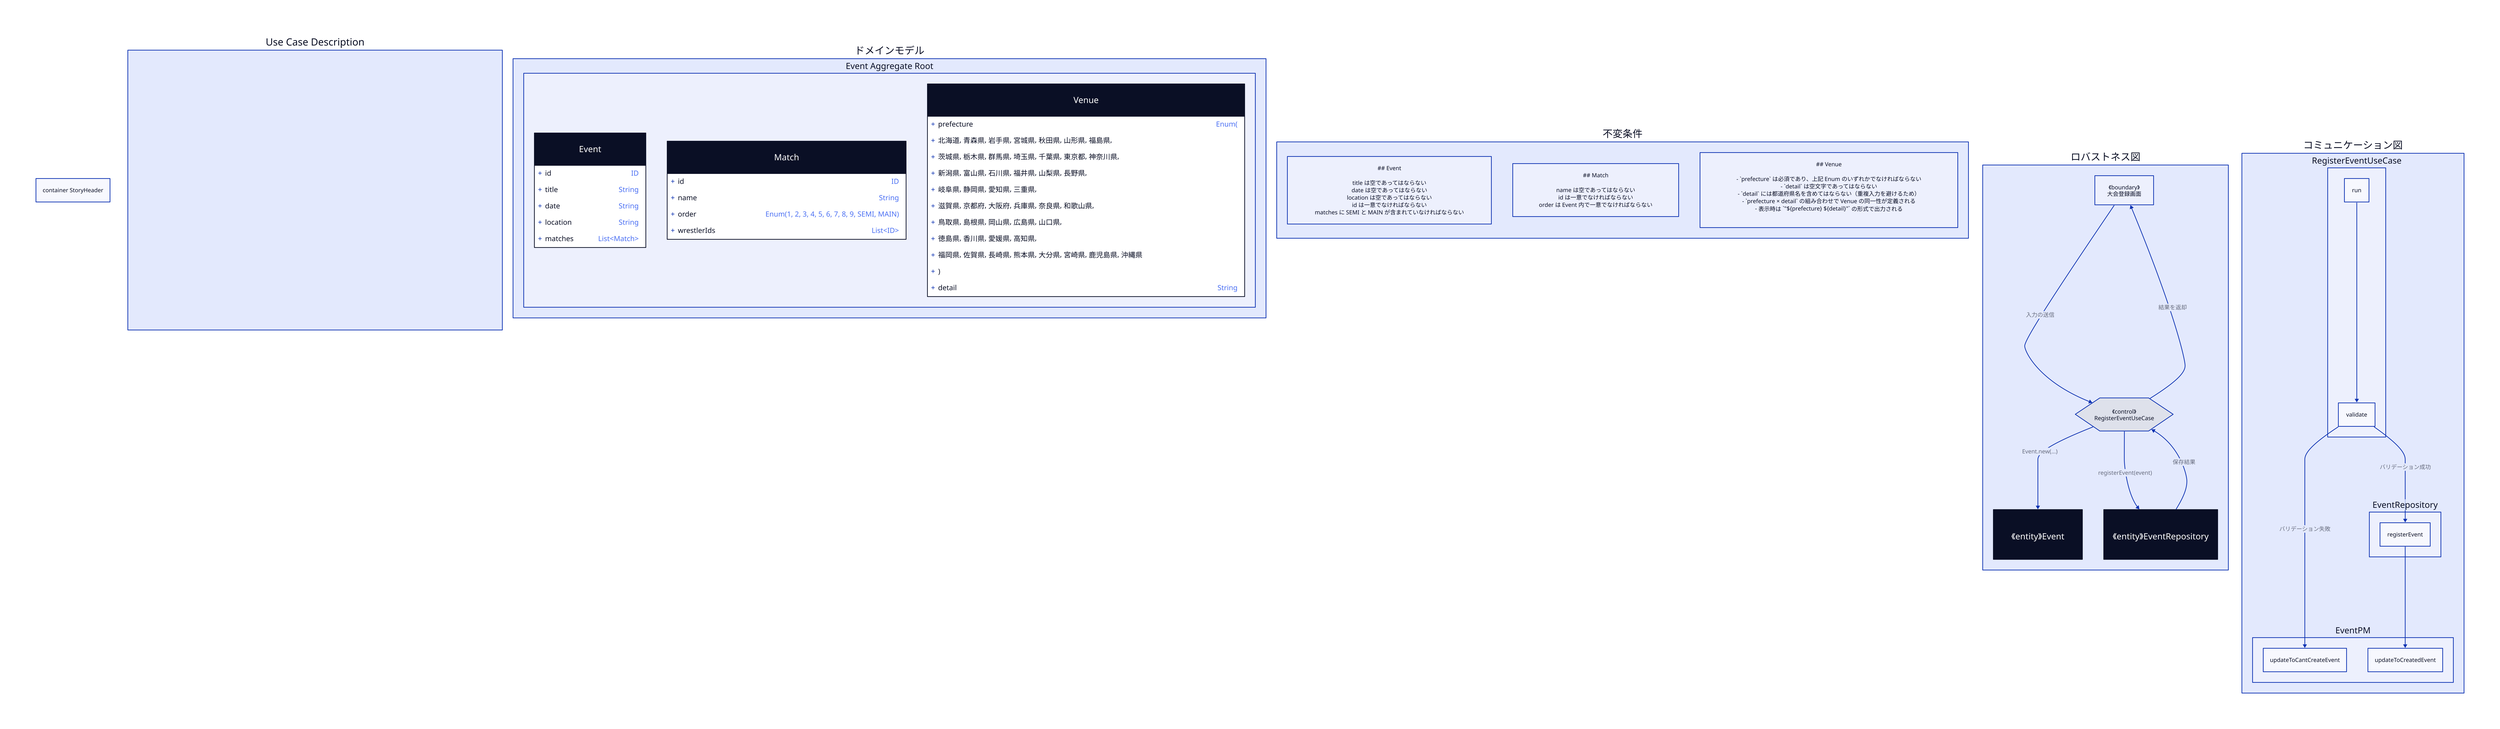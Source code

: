 direction: right

container StoryHeader: {
  desc: |md
    ## 🎯 Purpose
    認証済みの運営スタッフとして、  
    大会タイトル・日付・会場・試合カードを登録できるようにしたい。  
    そうすることで、後続の「投稿準備」や「リマインダー通知」で参照できる  
    大会データの土台を整え、日々の発信作業を効率化できる。

    **価値**
    - 大会・試合情報が構造化されて保存されることで、後工程の自動補完や通知が可能になる。  
    - 投稿時に必要なデータを整理済みの状態から利用でき、人的ミスを減らせる。

    **完了条件**
    - ユーザーが大会登録画面からフォームを入力し、「登録完了」のメッセージが表示されること  
    - 登録データ（Event / Match / Venue）が永続化され、一覧または確認画面で再取得できること  
    - バリデーションエラー時にユーザーへ原因が明示されること  
    - Server Action → UseCase → Domain → PM の一方向フローで処理が通ること  
    - E2Eテストで「登録→完了表示」までのシナリオが自動化されていること  
    - 生成AIとのコード生成・再生成ループが機能し、SRDをもとに再構築できること  
    - Vercel + Supabase 上でこの一連の流れがデプロイ実行可能であること  

    **補足（Phase 0 の位置づけ）**
    本ストーリーは Phase 0 に属し、アプリケーションの最初の機能である。  
    単一の大会登録ユースケースを通じて、**アーキテクチャ・インフラ・生成AI連携・テスト基盤** の動作確認を行う。
  |
}

container ユースケース記述: {
  label: "Use Case Description"
  UC001: |md
    ## UC-001: 大会を登録する
    **アクター:** 運営スタッフ  

    **メインフロー**
    1. スタッフは「大会登録画面」を開く。  
    2. 「大会情報入力」セクションで、タイトル・開催日・会場（都道府県＋会場名）を入力する。  
    3. 「試合一覧入力」セクションで、試合名と試合順を追加していく。  
       - 各試合は1行単位で入力し、順番をEnum（1〜9・SEMI・MAIN）から選択する。  
    4. 入力内容を確認し、「登録」ボタンを押す。  
    5. システムが入力を検証し、エラーがなければ大会と試合が保存される。  
    6. 保存成功時には「大会登録が完了しました」とメッセージが表示される。

    **例外フロー**
    - 必須項目（タイトル・日付・会場・試合名）が空の場合 → 該当フィールド下にエラーメッセージを表示する。  
    - 試合順が重複している場合 → 「試合順が重複しています」とエラーを表示する。  
    - 同じタイトル＋開催日の大会が既に存在する場合 → 「同じ大会が既に登録されています」と警告を表示する。  

    **事後条件**
    - 登録した大会情報と試合一覧が保存され、一覧または確認画面で再表示できる。  
    - エラー発生時は入力内容を保持したまま修正して再送信できる。

    **補足（開発メモ）**
    - このユースケースではまだログイン機能を実装しない。  
      すべての操作はログイン不要で行える。  
    - フェーズ1以降で認証と権限を導入予定。  
    - 本フェーズの目的は、**アプリ構造の貫通と基本動作の確認**である。
  |
}

container ドメインモデル: {
  label: "ドメインモデル"

  EventAggregate: {
    label: "Event Aggregate Root"
    direction: down

    Event: {
      shape: class
      +id: ID
      +title: String
      +date: String
      +location: String
      +matches: List<Match>
    }

    Match: {
      shape: class
      +id: ID
      +name: String
      +order: Enum(1, 2, 3, 4, 5, 6, 7, 8, 9, SEMI, MAIN)
      +wrestlerIds: List<ID>
    }

    Venue: {
      shape: class
      +prefecture: Enum(
      北海道, 青森県, 岩手県, 宮城県, 秋田県, 山形県, 福島県,
      茨城県, 栃木県, 群馬県, 埼玉県, 千葉県, 東京都, 神奈川県,
      新潟県, 富山県, 石川県, 福井県, 山梨県, 長野県,
      岐阜県, 静岡県, 愛知県, 三重県,
      滋賀県, 京都府, 大阪府, 兵庫県, 奈良県, 和歌山県,
      鳥取県, 島根県, 岡山県, 広島県, 山口県,
      徳島県, 香川県, 愛媛県, 高知県,
      福岡県, 佐賀県, 長崎県, 熊本県, 大分県, 宮崎県, 鹿児島県, 沖縄県
      )
      +detail: String
    }
  }
}

direction: down

direction: down

container 不変条件: {
  label: "不変条件"
  direction: down

  Event: |md
    ## Event

    title は空であってはならない  
    date は空であってはならない  
    location は空であってはならない  
    id は一意でなければならない  
    matches に SEMI と MAIN が含まれていなければならない  
  |
  Event.shape: rectangle

  Match: |md
    ## Match

    name は空であってはならない  
    id は一意でなければならない  
    order は Event 内で一意でなければならない  
  |
  Match.shape: rectangle

  Venue: |md
    ## Venue

    - `prefecture` は必須であり、上記 Enum のいずれかでなければならない  
    - `detail` は空文字であってはならない  
    - `detail` には都道府県名を含めてはならない（重複入力を避けるため）  
    - `prefecture × detail` の組み合わせで Venue の同一性が定義される  
    - 表示時は `"${prefecture} ${detail}"` の形式で出力される  

  |
  Venue.shape: rectangle
}

container ロバストネス図: {
  label: "ロバストネス図"

  Boundary_大会登録画面: {
    label: "《boundary》\n大会登録画面"
    shape: rectangle
  }
  Control_RegisterEvent: {
    label: "《control》\nRegisterEventUseCase"
    shape: hexagon
  }
  Entity_Event: {
    label: "《entity》\nEvent"
    shape: class
  }
  Entity_EventRepository: {
    label: "《entity》\nEventRepository"
    shape: class
  }

  Boundary_大会登録画面 -> Control_RegisterEvent: "入力の送信"
  Control_RegisterEvent -> Entity_Event: "Event.new(...)"
  Control_RegisterEvent -> Entity_EventRepository: "registerEvent(event)"
  Entity_EventRepository -> Control_RegisterEvent: "保存結果"
  Control_RegisterEvent -> Boundary_大会登録画面: "結果を返却"
}

container コミュニケーション図: {
  label: "コミュニケーション図"

  # 呼び出しフロー（補足）
  RegisterEventUseCase.run -> RegisterEventUseCase.validate
  RegisterEventUseCase.validate -> EventPM.updateToCantCreateEvent: "バリデーション失敗"
  RegisterEventUseCase.validate -> EventRepository.registerEvent: "バリデーション成功"
  EventRepository.registerEvent -> EventPM.updateToCreatedEvent
}

